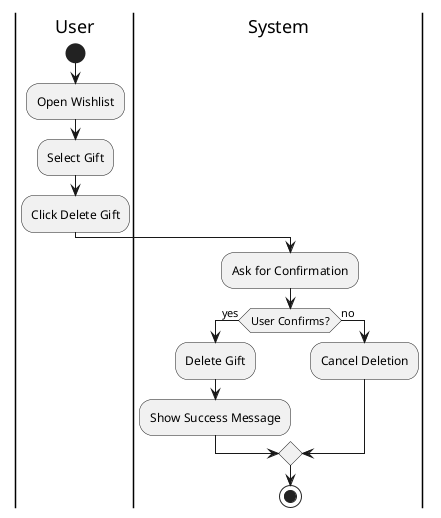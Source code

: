 @startuml
|User|
start
:Open Wishlist;
:Select Gift;
:Click Delete Gift;

|System|
:Ask for Confirmation;
if (User Confirms?) then (yes)
    :Delete Gift;
    :Show Success Message;
else (no)
    :Cancel Deletion;
endif
stop
@enduml
